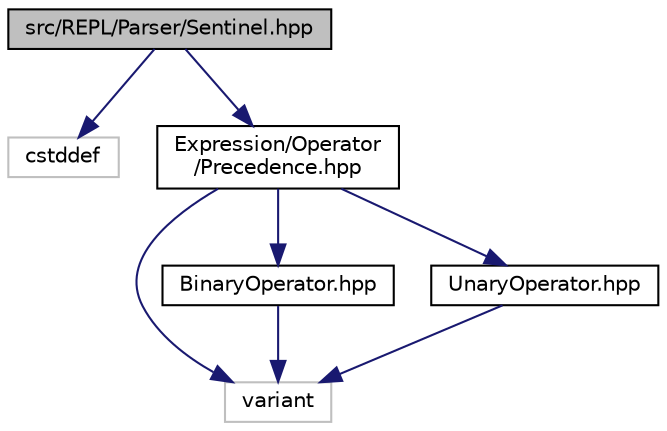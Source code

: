 digraph "src/REPL/Parser/Sentinel.hpp"
{
  edge [fontname="Helvetica",fontsize="10",labelfontname="Helvetica",labelfontsize="10"];
  node [fontname="Helvetica",fontsize="10",shape=record];
  Node0 [label="src/REPL/Parser/Sentinel.hpp",height=0.2,width=0.4,color="black", fillcolor="grey75", style="filled", fontcolor="black"];
  Node0 -> Node1 [color="midnightblue",fontsize="10",style="solid",fontname="Helvetica"];
  Node1 [label="cstddef",height=0.2,width=0.4,color="grey75", fillcolor="white", style="filled"];
  Node0 -> Node2 [color="midnightblue",fontsize="10",style="solid",fontname="Helvetica"];
  Node2 [label="Expression/Operator\l/Precedence.hpp",height=0.2,width=0.4,color="black", fillcolor="white", style="filled",URL="$_precedence_8hpp.html"];
  Node2 -> Node3 [color="midnightblue",fontsize="10",style="solid",fontname="Helvetica"];
  Node3 [label="variant",height=0.2,width=0.4,color="grey75", fillcolor="white", style="filled"];
  Node2 -> Node4 [color="midnightblue",fontsize="10",style="solid",fontname="Helvetica"];
  Node4 [label="BinaryOperator.hpp",height=0.2,width=0.4,color="black", fillcolor="white", style="filled",URL="$_binary_operator_8hpp.html"];
  Node4 -> Node3 [color="midnightblue",fontsize="10",style="solid",fontname="Helvetica"];
  Node2 -> Node5 [color="midnightblue",fontsize="10",style="solid",fontname="Helvetica"];
  Node5 [label="UnaryOperator.hpp",height=0.2,width=0.4,color="black", fillcolor="white", style="filled",URL="$_unary_operator_8hpp.html"];
  Node5 -> Node3 [color="midnightblue",fontsize="10",style="solid",fontname="Helvetica"];
}
